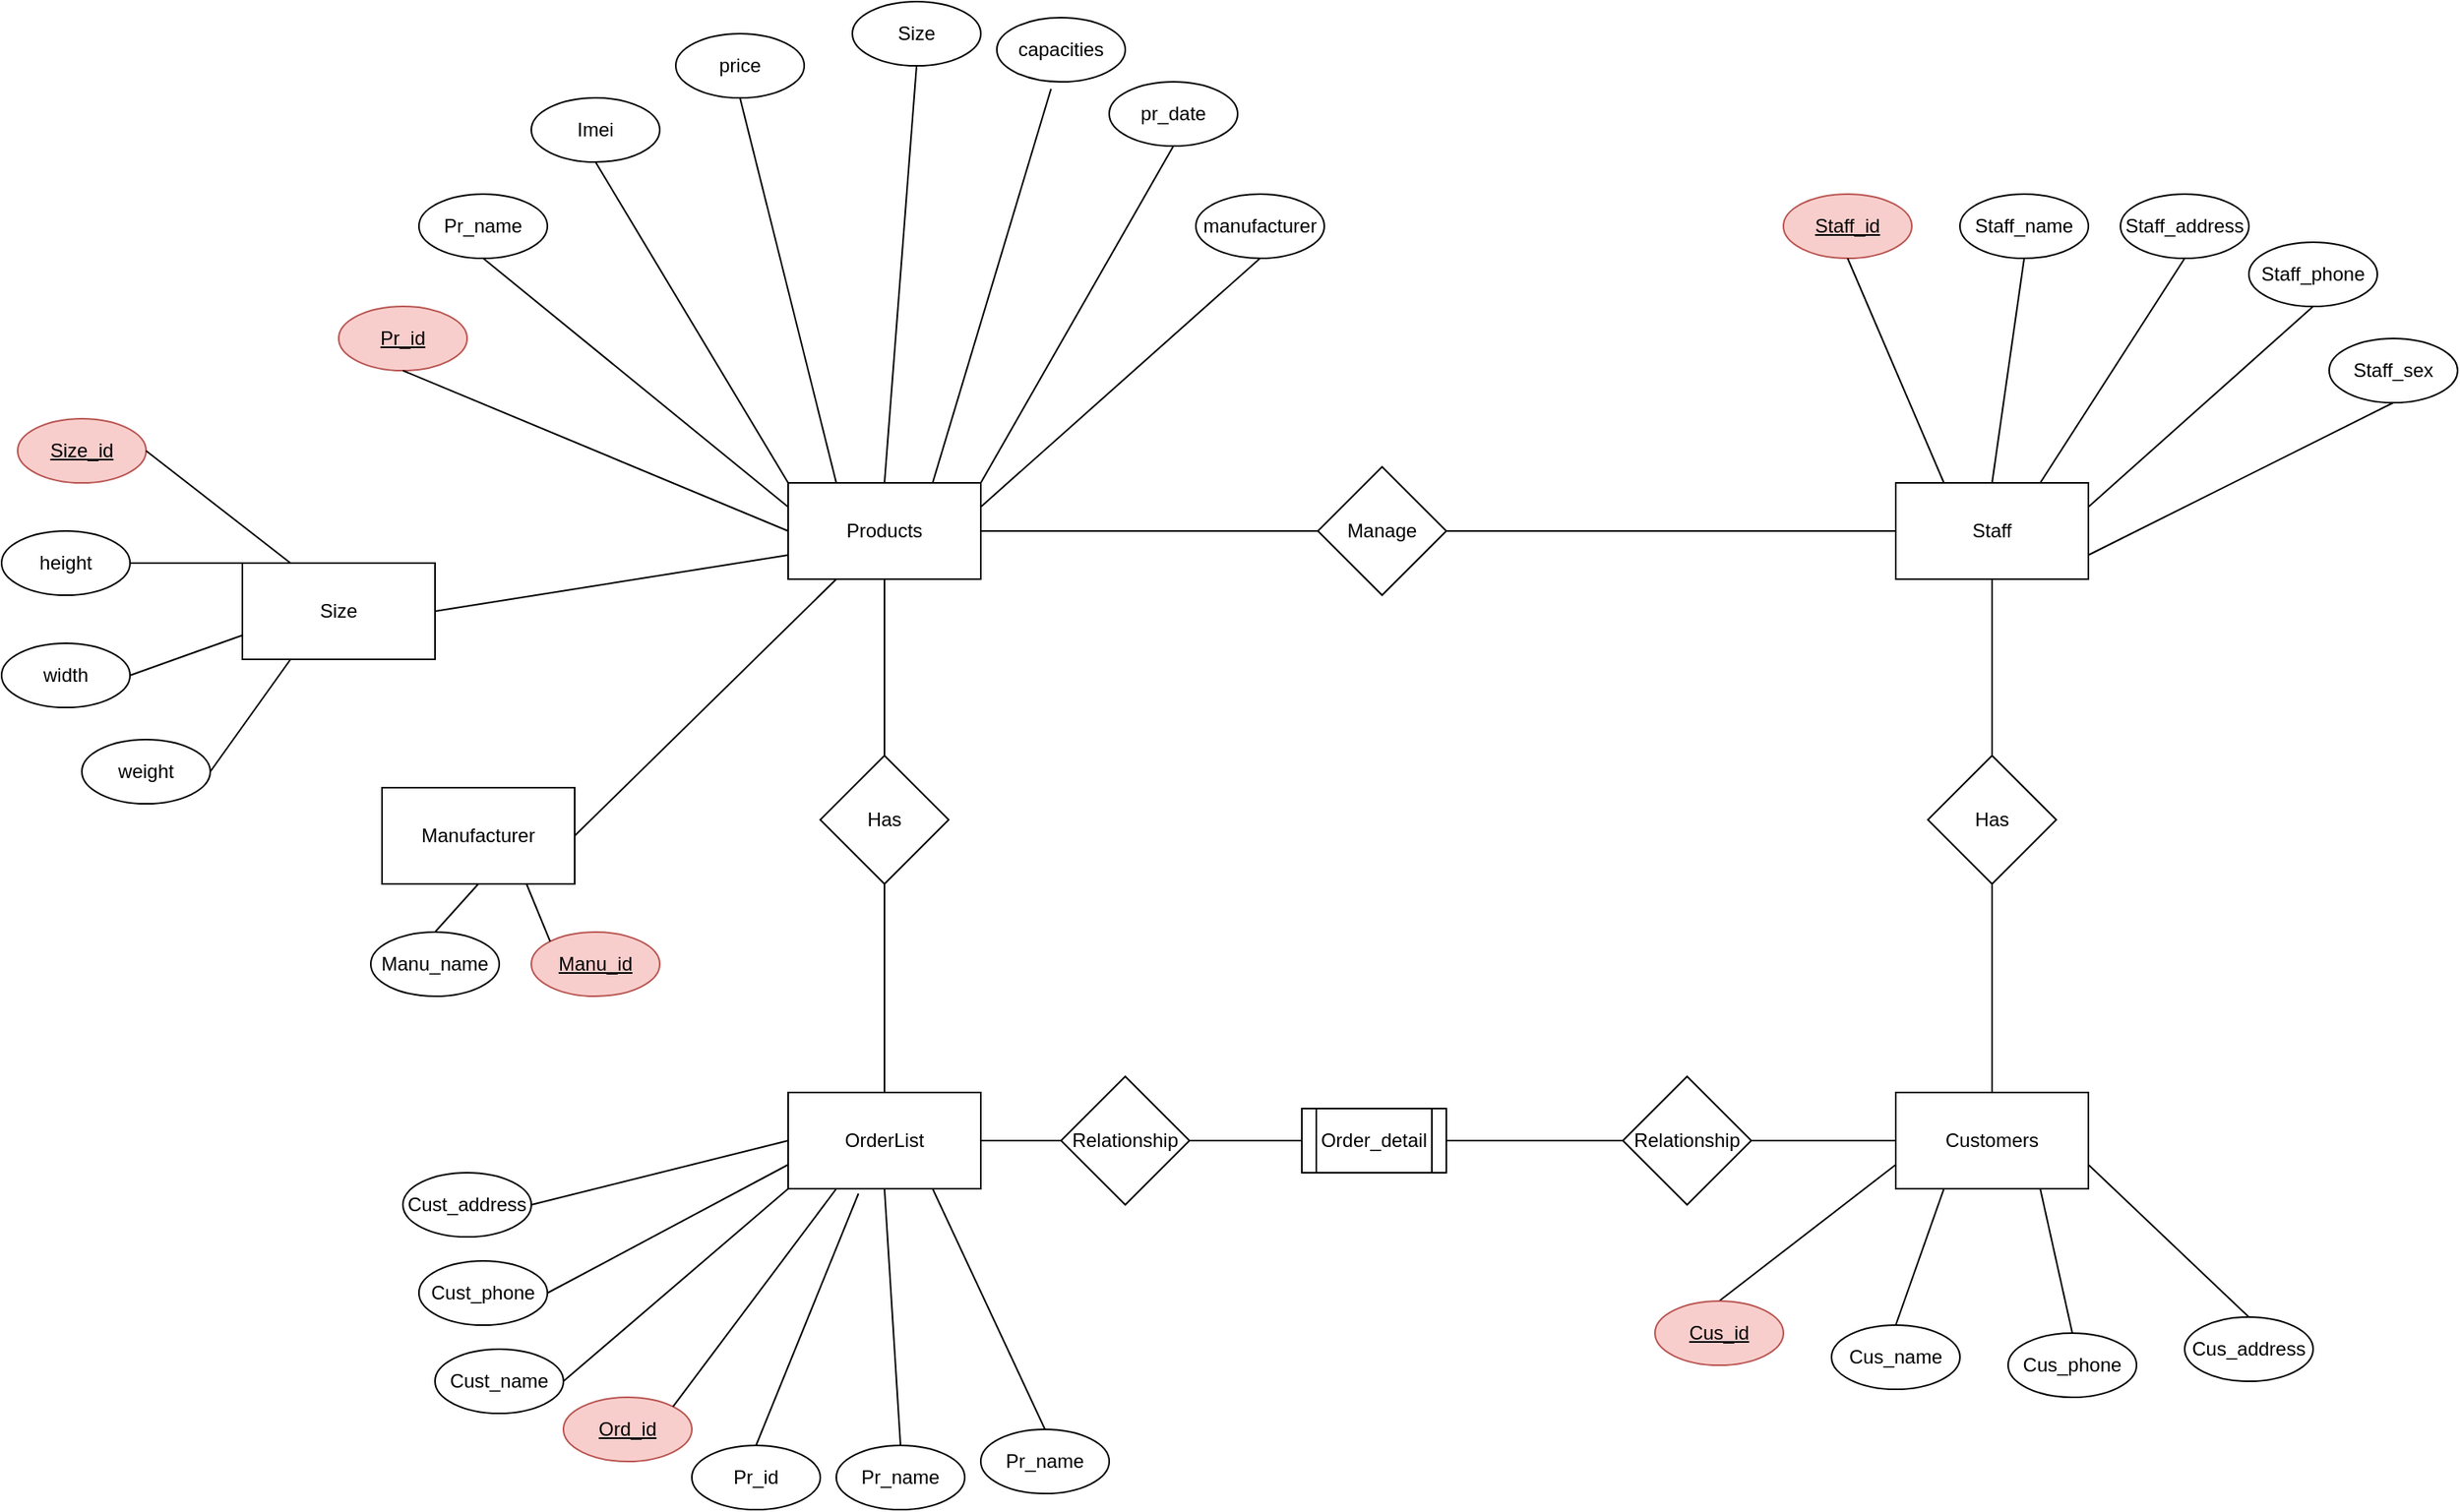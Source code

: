<mxfile version="20.5.3" type="github">
  <diagram id="6y9qO94y8-QIFHaOcOvy" name="Trang-1">
    <mxGraphModel dx="2714" dy="2149" grid="1" gridSize="10" guides="1" tooltips="1" connect="1" arrows="1" fold="1" page="1" pageScale="1" pageWidth="827" pageHeight="1169" math="0" shadow="0">
      <root>
        <mxCell id="0" />
        <mxCell id="1" parent="0" />
        <mxCell id="CcJgX-3sCyBQk0ZpxTx1-1" value="Products" style="rounded=0;whiteSpace=wrap;html=1;" parent="1" vertex="1">
          <mxGeometry x="120" y="100" width="120" height="60" as="geometry" />
        </mxCell>
        <mxCell id="CcJgX-3sCyBQk0ZpxTx1-2" value="Staff&lt;br&gt;" style="rounded=0;whiteSpace=wrap;html=1;" parent="1" vertex="1">
          <mxGeometry x="810" y="100" width="120" height="60" as="geometry" />
        </mxCell>
        <mxCell id="CcJgX-3sCyBQk0ZpxTx1-3" value="OrderList" style="rounded=0;whiteSpace=wrap;html=1;" parent="1" vertex="1">
          <mxGeometry x="120" y="480" width="120" height="60" as="geometry" />
        </mxCell>
        <mxCell id="CcJgX-3sCyBQk0ZpxTx1-4" value="Manufacturer" style="rounded=0;whiteSpace=wrap;html=1;" parent="1" vertex="1">
          <mxGeometry x="-133" y="290" width="120" height="60" as="geometry" />
        </mxCell>
        <mxCell id="CcJgX-3sCyBQk0ZpxTx1-5" value="Customers" style="rounded=0;whiteSpace=wrap;html=1;" parent="1" vertex="1">
          <mxGeometry x="810" y="480" width="120" height="60" as="geometry" />
        </mxCell>
        <mxCell id="CcJgX-3sCyBQk0ZpxTx1-6" value="Order_detail" style="shape=process;whiteSpace=wrap;html=1;backgroundOutline=1;" parent="1" vertex="1">
          <mxGeometry x="440" y="490" width="90" height="40" as="geometry" />
        </mxCell>
        <mxCell id="ICZsSlcjVTVAM1vx2l4i-2" value="&lt;u&gt;Ord_id&lt;/u&gt;" style="ellipse;whiteSpace=wrap;html=1;fillColor=#f8cecc;strokeColor=#b85450;strokeWidth=1;" parent="1" vertex="1">
          <mxGeometry x="-20" y="670" width="80" height="40" as="geometry" />
        </mxCell>
        <mxCell id="ICZsSlcjVTVAM1vx2l4i-3" value="" style="endArrow=none;html=1;rounded=0;entryX=0.25;entryY=1;entryDx=0;entryDy=0;exitX=1;exitY=0;exitDx=0;exitDy=0;" parent="1" source="ICZsSlcjVTVAM1vx2l4i-2" target="CcJgX-3sCyBQk0ZpxTx1-3" edge="1">
          <mxGeometry width="50" height="50" relative="1" as="geometry">
            <mxPoint x="180" y="400" as="sourcePoint" />
            <mxPoint x="230" y="350" as="targetPoint" />
          </mxGeometry>
        </mxCell>
        <mxCell id="ICZsSlcjVTVAM1vx2l4i-4" value="Pr_id&lt;span style=&quot;color: rgba(0, 0, 0, 0); font-family: monospace; font-size: 0px; text-align: start;&quot;&gt;%3CmxGraphModel%3E%3Croot%3E%3CmxCell%20id%3D%220%22%2F%3E%3CmxCell%20id%3D%221%22%20parent%3D%220%22%2F%3E%3CmxCell%20id%3D%222%22%20value%3D%22Manu_id%22%20style%3D%22ellipse%3BwhiteSpace%3Dwrap%3Bhtml%3D1%3B%22%20vertex%3D%221%22%20parent%3D%221%22%3E%3CmxGeometry%20x%3D%22-230%22%20y%3D%2220%22%20width%3D%2280%22%20height%3D%2240%22%20as%3D%22geometry%22%2F%3E%3C%2FmxCell%3E%3C%2Froot%3E%3C%2FmxGraphModel%3E&lt;/span&gt;" style="ellipse;whiteSpace=wrap;html=1;" parent="1" vertex="1">
          <mxGeometry x="60" y="700" width="80" height="40" as="geometry" />
        </mxCell>
        <mxCell id="ICZsSlcjVTVAM1vx2l4i-5" value="" style="endArrow=none;html=1;rounded=0;entryX=0.365;entryY=1.05;entryDx=0;entryDy=0;exitX=0.5;exitY=0;exitDx=0;exitDy=0;entryPerimeter=0;" parent="1" source="ICZsSlcjVTVAM1vx2l4i-4" target="CcJgX-3sCyBQk0ZpxTx1-3" edge="1">
          <mxGeometry width="50" height="50" relative="1" as="geometry">
            <mxPoint x="198.284" y="415.858" as="sourcePoint" />
            <mxPoint x="260" y="360" as="targetPoint" />
          </mxGeometry>
        </mxCell>
        <mxCell id="ICZsSlcjVTVAM1vx2l4i-6" value="" style="endArrow=none;html=1;rounded=0;exitX=1;exitY=0.5;exitDx=0;exitDy=0;entryX=0;entryY=0.5;entryDx=0;entryDy=0;" parent="1" source="CcJgX-3sCyBQk0ZpxTx1-3" target="CcJgX-3sCyBQk0ZpxTx1-6" edge="1">
          <mxGeometry width="50" height="50" relative="1" as="geometry">
            <mxPoint x="280" y="490" as="sourcePoint" />
            <mxPoint x="330" y="440" as="targetPoint" />
          </mxGeometry>
        </mxCell>
        <mxCell id="ICZsSlcjVTVAM1vx2l4i-7" value="" style="endArrow=none;html=1;rounded=0;entryX=0;entryY=0.5;entryDx=0;entryDy=0;exitX=1;exitY=0.5;exitDx=0;exitDy=0;" parent="1" source="CcJgX-3sCyBQk0ZpxTx1-6" target="CcJgX-3sCyBQk0ZpxTx1-5" edge="1">
          <mxGeometry width="50" height="50" relative="1" as="geometry">
            <mxPoint x="530" y="510" as="sourcePoint" />
            <mxPoint x="450" y="520" as="targetPoint" />
          </mxGeometry>
        </mxCell>
        <mxCell id="ICZsSlcjVTVAM1vx2l4i-8" value="" style="endArrow=none;html=1;rounded=0;exitX=0.5;exitY=0;exitDx=0;exitDy=0;entryX=0.5;entryY=1;entryDx=0;entryDy=0;" parent="1" source="CcJgX-3sCyBQk0ZpxTx1-5" target="CcJgX-3sCyBQk0ZpxTx1-2" edge="1">
          <mxGeometry width="50" height="50" relative="1" as="geometry">
            <mxPoint x="850" y="440" as="sourcePoint" />
            <mxPoint x="900" y="390" as="targetPoint" />
          </mxGeometry>
        </mxCell>
        <mxCell id="ICZsSlcjVTVAM1vx2l4i-9" value="" style="endArrow=none;html=1;rounded=0;exitX=0;exitY=0.5;exitDx=0;exitDy=0;entryX=1;entryY=0.5;entryDx=0;entryDy=0;" parent="1" source="CcJgX-3sCyBQk0ZpxTx1-2" target="CcJgX-3sCyBQk0ZpxTx1-1" edge="1">
          <mxGeometry width="50" height="50" relative="1" as="geometry">
            <mxPoint x="880" y="490" as="sourcePoint" />
            <mxPoint x="880" y="170" as="targetPoint" />
          </mxGeometry>
        </mxCell>
        <mxCell id="ICZsSlcjVTVAM1vx2l4i-10" value="" style="endArrow=none;html=1;rounded=0;exitX=0.25;exitY=1;exitDx=0;exitDy=0;entryX=1;entryY=0.5;entryDx=0;entryDy=0;" parent="1" source="CcJgX-3sCyBQk0ZpxTx1-1" target="CcJgX-3sCyBQk0ZpxTx1-4" edge="1">
          <mxGeometry width="50" height="50" relative="1" as="geometry">
            <mxPoint x="890" y="500" as="sourcePoint" />
            <mxPoint x="890" y="180" as="targetPoint" />
          </mxGeometry>
        </mxCell>
        <mxCell id="ICZsSlcjVTVAM1vx2l4i-11" value="Manage" style="rhombus;whiteSpace=wrap;html=1;" parent="1" vertex="1">
          <mxGeometry x="450" y="90" width="80" height="80" as="geometry" />
        </mxCell>
        <mxCell id="ICZsSlcjVTVAM1vx2l4i-12" value="" style="endArrow=none;html=1;rounded=0;entryX=0.5;entryY=1;entryDx=0;entryDy=0;exitX=0.5;exitY=0;exitDx=0;exitDy=0;" parent="1" source="CcJgX-3sCyBQk0ZpxTx1-3" target="CcJgX-3sCyBQk0ZpxTx1-1" edge="1">
          <mxGeometry width="50" height="50" relative="1" as="geometry">
            <mxPoint x="140" y="210" as="sourcePoint" />
            <mxPoint x="190" y="160" as="targetPoint" />
          </mxGeometry>
        </mxCell>
        <mxCell id="ICZsSlcjVTVAM1vx2l4i-13" value="Has" style="rhombus;whiteSpace=wrap;html=1;" parent="1" vertex="1">
          <mxGeometry x="140" y="270" width="80" height="80" as="geometry" />
        </mxCell>
        <mxCell id="ICZsSlcjVTVAM1vx2l4i-14" value="Has" style="rhombus;whiteSpace=wrap;html=1;" parent="1" vertex="1">
          <mxGeometry x="830" y="270" width="80" height="80" as="geometry" />
        </mxCell>
        <mxCell id="ICZsSlcjVTVAM1vx2l4i-15" value="Relationship" style="rhombus;whiteSpace=wrap;html=1;" parent="1" vertex="1">
          <mxGeometry x="290" y="470" width="80" height="80" as="geometry" />
        </mxCell>
        <mxCell id="ICZsSlcjVTVAM1vx2l4i-16" value="Relationship" style="rhombus;whiteSpace=wrap;html=1;" parent="1" vertex="1">
          <mxGeometry x="640" y="470" width="80" height="80" as="geometry" />
        </mxCell>
        <mxCell id="ICZsSlcjVTVAM1vx2l4i-17" value="&lt;u&gt;Manu_id&lt;/u&gt;" style="ellipse;whiteSpace=wrap;html=1;fillColor=#f8cecc;strokeColor=#b85450;" parent="1" vertex="1">
          <mxGeometry x="-40" y="380" width="80" height="40" as="geometry" />
        </mxCell>
        <mxCell id="ICZsSlcjVTVAM1vx2l4i-18" value="Manu_name" style="ellipse;whiteSpace=wrap;html=1;" parent="1" vertex="1">
          <mxGeometry x="-140" y="380" width="80" height="40" as="geometry" />
        </mxCell>
        <mxCell id="ICZsSlcjVTVAM1vx2l4i-19" value="" style="endArrow=none;html=1;rounded=0;entryX=0.75;entryY=1;entryDx=0;entryDy=0;exitX=0;exitY=0;exitDx=0;exitDy=0;" parent="1" source="ICZsSlcjVTVAM1vx2l4i-17" target="CcJgX-3sCyBQk0ZpxTx1-4" edge="1">
          <mxGeometry width="50" height="50" relative="1" as="geometry">
            <mxPoint x="-120" y="390" as="sourcePoint" />
            <mxPoint x="-70" y="340" as="targetPoint" />
          </mxGeometry>
        </mxCell>
        <mxCell id="ICZsSlcjVTVAM1vx2l4i-20" value="" style="endArrow=none;html=1;rounded=0;entryX=0.5;entryY=1;entryDx=0;entryDy=0;exitX=0.5;exitY=0;exitDx=0;exitDy=0;" parent="1" source="ICZsSlcjVTVAM1vx2l4i-18" target="CcJgX-3sCyBQk0ZpxTx1-4" edge="1">
          <mxGeometry width="50" height="50" relative="1" as="geometry">
            <mxPoint x="-120" y="410" as="sourcePoint" />
            <mxPoint x="-70" y="360" as="targetPoint" />
          </mxGeometry>
        </mxCell>
        <mxCell id="AwnWY74mV23i34mTWbRi-2" value="Pr_name&lt;span style=&quot;color: rgba(0, 0, 0, 0); font-family: monospace; font-size: 0px; text-align: start;&quot;&gt;%3CmxGraphModel%3E%3Croot%3E%3CmxCell%20id%3D%220%22%2F%3E%3CmxCell%20id%3D%221%22%20parent%3D%220%22%2F%3E%3CmxCell%20id%3D%222%22%20value%3D%22Manu_id%22%20style%3D%22ellipse%3BwhiteSpace%3Dwrap%3Bhtml%3D1%3B%22%20vertex%3D%221%22%20parent%3D%221%22%3E%3CmxGeometry%20x%3D%22-230%22%20y%3D%2220%22%20width%3D%2280%22%20height%3D%2240%22%20as%3D%22geometry%22%2F%3E%3C%2FmxCell%3E%3C%2Froot%3E%3C%2FmxGraphModel%3E&lt;/span&gt;" style="ellipse;whiteSpace=wrap;html=1;" vertex="1" parent="1">
          <mxGeometry x="150" y="700" width="80" height="40" as="geometry" />
        </mxCell>
        <mxCell id="AwnWY74mV23i34mTWbRi-3" value="" style="endArrow=none;html=1;rounded=0;entryX=0.5;entryY=1;entryDx=0;entryDy=0;exitX=0.5;exitY=0;exitDx=0;exitDy=0;" edge="1" parent="1" source="AwnWY74mV23i34mTWbRi-2" target="CcJgX-3sCyBQk0ZpxTx1-3">
          <mxGeometry width="50" height="50" relative="1" as="geometry">
            <mxPoint x="110" y="710" as="sourcePoint" />
            <mxPoint x="173.8" y="553" as="targetPoint" />
          </mxGeometry>
        </mxCell>
        <mxCell id="AwnWY74mV23i34mTWbRi-4" value="Cust_name" style="ellipse;whiteSpace=wrap;html=1;" vertex="1" parent="1">
          <mxGeometry x="-100" y="640" width="80" height="40" as="geometry" />
        </mxCell>
        <mxCell id="AwnWY74mV23i34mTWbRi-5" value="Cust_phone" style="ellipse;whiteSpace=wrap;html=1;" vertex="1" parent="1">
          <mxGeometry x="-110" y="585" width="80" height="40" as="geometry" />
        </mxCell>
        <mxCell id="AwnWY74mV23i34mTWbRi-6" value="Cust_address" style="ellipse;whiteSpace=wrap;html=1;" vertex="1" parent="1">
          <mxGeometry x="-120" y="530" width="80" height="40" as="geometry" />
        </mxCell>
        <mxCell id="AwnWY74mV23i34mTWbRi-7" value="Pr_name&lt;span style=&quot;color: rgba(0, 0, 0, 0); font-family: monospace; font-size: 0px; text-align: start;&quot;&gt;%3CmxGraphModel%3E%3Croot%3E%3CmxCell%20id%3D%220%22%2F%3E%3CmxCell%20id%3D%221%22%20parent%3D%220%22%2F%3E%3CmxCell%20id%3D%222%22%20value%3D%22Manu_id%22%20style%3D%22ellipse%3BwhiteSpace%3Dwrap%3Bhtml%3D1%3B%22%20vertex%3D%221%22%20parent%3D%221%22%3E%3CmxGeometry%20x%3D%22-230%22%20y%3D%2220%22%20width%3D%2280%22%20height%3D%2240%22%20as%3D%22geometry%22%2F%3E%3C%2FmxCell%3E%3C%2Froot%3E%3C%2FmxGraphModel%3E&lt;/span&gt;" style="ellipse;whiteSpace=wrap;html=1;" vertex="1" parent="1">
          <mxGeometry x="240" y="690" width="80" height="40" as="geometry" />
        </mxCell>
        <mxCell id="AwnWY74mV23i34mTWbRi-8" value="" style="endArrow=none;html=1;rounded=0;entryX=0;entryY=1;entryDx=0;entryDy=0;exitX=1;exitY=0.5;exitDx=0;exitDy=0;" edge="1" parent="1" source="AwnWY74mV23i34mTWbRi-4" target="CcJgX-3sCyBQk0ZpxTx1-3">
          <mxGeometry width="50" height="50" relative="1" as="geometry">
            <mxPoint x="10" y="580" as="sourcePoint" />
            <mxPoint x="60" y="530" as="targetPoint" />
          </mxGeometry>
        </mxCell>
        <mxCell id="AwnWY74mV23i34mTWbRi-9" value="" style="endArrow=none;html=1;rounded=0;entryX=0;entryY=0.75;entryDx=0;entryDy=0;exitX=1;exitY=0.5;exitDx=0;exitDy=0;" edge="1" parent="1" source="AwnWY74mV23i34mTWbRi-5" target="CcJgX-3sCyBQk0ZpxTx1-3">
          <mxGeometry width="50" height="50" relative="1" as="geometry">
            <mxPoint x="-10" y="670" as="sourcePoint" />
            <mxPoint x="130" y="550" as="targetPoint" />
          </mxGeometry>
        </mxCell>
        <mxCell id="AwnWY74mV23i34mTWbRi-10" value="" style="endArrow=none;html=1;rounded=0;entryX=0;entryY=0.5;entryDx=0;entryDy=0;exitX=1;exitY=0.5;exitDx=0;exitDy=0;" edge="1" parent="1" source="AwnWY74mV23i34mTWbRi-6" target="CcJgX-3sCyBQk0ZpxTx1-3">
          <mxGeometry width="50" height="50" relative="1" as="geometry">
            <mxPoint y="680" as="sourcePoint" />
            <mxPoint x="140" y="560" as="targetPoint" />
          </mxGeometry>
        </mxCell>
        <mxCell id="AwnWY74mV23i34mTWbRi-11" value="" style="endArrow=none;html=1;rounded=0;entryX=0.75;entryY=1;entryDx=0;entryDy=0;exitX=0.5;exitY=0;exitDx=0;exitDy=0;" edge="1" parent="1" source="AwnWY74mV23i34mTWbRi-7" target="CcJgX-3sCyBQk0ZpxTx1-3">
          <mxGeometry width="50" height="50" relative="1" as="geometry">
            <mxPoint x="10" y="690" as="sourcePoint" />
            <mxPoint x="150" y="570" as="targetPoint" />
          </mxGeometry>
        </mxCell>
        <mxCell id="AwnWY74mV23i34mTWbRi-12" value="" style="endArrow=none;html=1;rounded=0;entryX=0;entryY=0.75;entryDx=0;entryDy=0;exitX=0.5;exitY=0;exitDx=0;exitDy=0;" edge="1" parent="1" source="AwnWY74mV23i34mTWbRi-13" target="CcJgX-3sCyBQk0ZpxTx1-5">
          <mxGeometry width="50" height="50" relative="1" as="geometry">
            <mxPoint x="770" y="640" as="sourcePoint" />
            <mxPoint x="160" y="580" as="targetPoint" />
          </mxGeometry>
        </mxCell>
        <mxCell id="AwnWY74mV23i34mTWbRi-13" value="&lt;u&gt;Cus_id&lt;/u&gt;" style="ellipse;whiteSpace=wrap;html=1;fillColor=#f8cecc;strokeColor=#b85450;" vertex="1" parent="1">
          <mxGeometry x="660" y="610" width="80" height="40" as="geometry" />
        </mxCell>
        <mxCell id="AwnWY74mV23i34mTWbRi-14" value="Cus_name" style="ellipse;whiteSpace=wrap;html=1;" vertex="1" parent="1">
          <mxGeometry x="770" y="625" width="80" height="40" as="geometry" />
        </mxCell>
        <mxCell id="AwnWY74mV23i34mTWbRi-15" value="Cus_phone" style="ellipse;whiteSpace=wrap;html=1;" vertex="1" parent="1">
          <mxGeometry x="880" y="630" width="80" height="40" as="geometry" />
        </mxCell>
        <mxCell id="AwnWY74mV23i34mTWbRi-16" value="Cus_address" style="ellipse;whiteSpace=wrap;html=1;" vertex="1" parent="1">
          <mxGeometry x="990" y="620" width="80" height="40" as="geometry" />
        </mxCell>
        <mxCell id="AwnWY74mV23i34mTWbRi-18" value="" style="endArrow=none;html=1;rounded=0;entryX=0.25;entryY=1;entryDx=0;entryDy=0;exitX=0.5;exitY=0;exitDx=0;exitDy=0;" edge="1" parent="1" source="AwnWY74mV23i34mTWbRi-14" target="CcJgX-3sCyBQk0ZpxTx1-5">
          <mxGeometry width="50" height="50" relative="1" as="geometry">
            <mxPoint x="830" y="590" as="sourcePoint" />
            <mxPoint x="880" y="540" as="targetPoint" />
          </mxGeometry>
        </mxCell>
        <mxCell id="AwnWY74mV23i34mTWbRi-19" value="" style="endArrow=none;html=1;rounded=0;entryX=0.75;entryY=1;entryDx=0;entryDy=0;exitX=0.5;exitY=0;exitDx=0;exitDy=0;" edge="1" parent="1" source="AwnWY74mV23i34mTWbRi-15" target="CcJgX-3sCyBQk0ZpxTx1-5">
          <mxGeometry width="50" height="50" relative="1" as="geometry">
            <mxPoint x="820" y="635" as="sourcePoint" />
            <mxPoint x="850" y="550" as="targetPoint" />
          </mxGeometry>
        </mxCell>
        <mxCell id="AwnWY74mV23i34mTWbRi-20" value="" style="endArrow=none;html=1;rounded=0;entryX=1;entryY=0.75;entryDx=0;entryDy=0;exitX=0.5;exitY=0;exitDx=0;exitDy=0;" edge="1" parent="1" source="AwnWY74mV23i34mTWbRi-16" target="CcJgX-3sCyBQk0ZpxTx1-5">
          <mxGeometry width="50" height="50" relative="1" as="geometry">
            <mxPoint x="830" y="645" as="sourcePoint" />
            <mxPoint x="860" y="560" as="targetPoint" />
          </mxGeometry>
        </mxCell>
        <mxCell id="AwnWY74mV23i34mTWbRi-21" value="&lt;u&gt;Staff_id&lt;/u&gt;" style="ellipse;whiteSpace=wrap;html=1;fillColor=#f8cecc;strokeColor=#b85450;" vertex="1" parent="1">
          <mxGeometry x="740" y="-80" width="80" height="40" as="geometry" />
        </mxCell>
        <mxCell id="AwnWY74mV23i34mTWbRi-22" value="Staff_name" style="ellipse;whiteSpace=wrap;html=1;" vertex="1" parent="1">
          <mxGeometry x="850" y="-80" width="80" height="40" as="geometry" />
        </mxCell>
        <mxCell id="AwnWY74mV23i34mTWbRi-23" value="Staff_address" style="ellipse;whiteSpace=wrap;html=1;" vertex="1" parent="1">
          <mxGeometry x="950" y="-80" width="80" height="40" as="geometry" />
        </mxCell>
        <mxCell id="AwnWY74mV23i34mTWbRi-24" value="Staff_phone" style="ellipse;whiteSpace=wrap;html=1;" vertex="1" parent="1">
          <mxGeometry x="1030" y="-50" width="80" height="40" as="geometry" />
        </mxCell>
        <mxCell id="AwnWY74mV23i34mTWbRi-25" value="Staff_sex" style="ellipse;whiteSpace=wrap;html=1;" vertex="1" parent="1">
          <mxGeometry x="1080" y="10" width="80" height="40" as="geometry" />
        </mxCell>
        <mxCell id="AwnWY74mV23i34mTWbRi-26" value="" style="endArrow=none;html=1;rounded=0;entryX=0.25;entryY=0;entryDx=0;entryDy=0;exitX=0.5;exitY=1;exitDx=0;exitDy=0;" edge="1" parent="1" source="AwnWY74mV23i34mTWbRi-21" target="CcJgX-3sCyBQk0ZpxTx1-2">
          <mxGeometry width="50" height="50" relative="1" as="geometry">
            <mxPoint x="1010" y="120" as="sourcePoint" />
            <mxPoint x="940" y="535" as="targetPoint" />
          </mxGeometry>
        </mxCell>
        <mxCell id="AwnWY74mV23i34mTWbRi-27" value="" style="endArrow=none;html=1;rounded=0;entryX=0.5;entryY=0;entryDx=0;entryDy=0;exitX=0.5;exitY=1;exitDx=0;exitDy=0;" edge="1" parent="1" source="AwnWY74mV23i34mTWbRi-22" target="CcJgX-3sCyBQk0ZpxTx1-2">
          <mxGeometry width="50" height="50" relative="1" as="geometry">
            <mxPoint x="790" y="-30" as="sourcePoint" />
            <mxPoint x="850" y="110" as="targetPoint" />
          </mxGeometry>
        </mxCell>
        <mxCell id="AwnWY74mV23i34mTWbRi-28" value="" style="endArrow=none;html=1;rounded=0;entryX=0.75;entryY=0;entryDx=0;entryDy=0;exitX=0.5;exitY=1;exitDx=0;exitDy=0;" edge="1" parent="1" source="AwnWY74mV23i34mTWbRi-23" target="CcJgX-3sCyBQk0ZpxTx1-2">
          <mxGeometry width="50" height="50" relative="1" as="geometry">
            <mxPoint x="900" y="-30" as="sourcePoint" />
            <mxPoint x="880" y="110" as="targetPoint" />
          </mxGeometry>
        </mxCell>
        <mxCell id="AwnWY74mV23i34mTWbRi-29" value="" style="endArrow=none;html=1;rounded=0;entryX=1;entryY=0.25;entryDx=0;entryDy=0;exitX=0.5;exitY=1;exitDx=0;exitDy=0;" edge="1" parent="1" source="AwnWY74mV23i34mTWbRi-24" target="CcJgX-3sCyBQk0ZpxTx1-2">
          <mxGeometry width="50" height="50" relative="1" as="geometry">
            <mxPoint x="1000" y="-30" as="sourcePoint" />
            <mxPoint x="910" y="110" as="targetPoint" />
          </mxGeometry>
        </mxCell>
        <mxCell id="AwnWY74mV23i34mTWbRi-30" value="" style="endArrow=none;html=1;rounded=0;entryX=1;entryY=0.75;entryDx=0;entryDy=0;exitX=0.5;exitY=1;exitDx=0;exitDy=0;" edge="1" parent="1" source="AwnWY74mV23i34mTWbRi-25" target="CcJgX-3sCyBQk0ZpxTx1-2">
          <mxGeometry width="50" height="50" relative="1" as="geometry">
            <mxPoint x="1080" as="sourcePoint" />
            <mxPoint x="940" y="125" as="targetPoint" />
          </mxGeometry>
        </mxCell>
        <mxCell id="AwnWY74mV23i34mTWbRi-31" value="Pr_name" style="ellipse;whiteSpace=wrap;html=1;" vertex="1" parent="1">
          <mxGeometry x="-110" y="-80" width="80" height="40" as="geometry" />
        </mxCell>
        <mxCell id="AwnWY74mV23i34mTWbRi-32" value="Imei" style="ellipse;whiteSpace=wrap;html=1;" vertex="1" parent="1">
          <mxGeometry x="-40" y="-140" width="80" height="40" as="geometry" />
        </mxCell>
        <mxCell id="AwnWY74mV23i34mTWbRi-33" value="price" style="ellipse;whiteSpace=wrap;html=1;" vertex="1" parent="1">
          <mxGeometry x="50" y="-180" width="80" height="40" as="geometry" />
        </mxCell>
        <mxCell id="AwnWY74mV23i34mTWbRi-35" value="&lt;u&gt;Pr_id&lt;/u&gt;" style="ellipse;whiteSpace=wrap;html=1;fillColor=#f8cecc;strokeColor=#b85450;" vertex="1" parent="1">
          <mxGeometry x="-160" y="-10" width="80" height="40" as="geometry" />
        </mxCell>
        <mxCell id="AwnWY74mV23i34mTWbRi-37" value="capacities" style="ellipse;whiteSpace=wrap;html=1;" vertex="1" parent="1">
          <mxGeometry x="250" y="-190" width="80" height="40" as="geometry" />
        </mxCell>
        <mxCell id="AwnWY74mV23i34mTWbRi-39" value="pr_date" style="ellipse;whiteSpace=wrap;html=1;" vertex="1" parent="1">
          <mxGeometry x="320" y="-150" width="80" height="40" as="geometry" />
        </mxCell>
        <mxCell id="AwnWY74mV23i34mTWbRi-40" value="manufacturer" style="ellipse;whiteSpace=wrap;html=1;" vertex="1" parent="1">
          <mxGeometry x="374" y="-80" width="80" height="40" as="geometry" />
        </mxCell>
        <mxCell id="AwnWY74mV23i34mTWbRi-41" value="" style="endArrow=none;html=1;rounded=0;exitX=0;exitY=0.5;exitDx=0;exitDy=0;entryX=0.5;entryY=1;entryDx=0;entryDy=0;" edge="1" parent="1" source="CcJgX-3sCyBQk0ZpxTx1-1" target="AwnWY74mV23i34mTWbRi-35">
          <mxGeometry width="50" height="50" relative="1" as="geometry">
            <mxPoint x="110" y="-20" as="sourcePoint" />
            <mxPoint x="160" y="-70" as="targetPoint" />
          </mxGeometry>
        </mxCell>
        <mxCell id="AwnWY74mV23i34mTWbRi-42" value="" style="endArrow=none;html=1;rounded=0;exitX=0;exitY=0.25;exitDx=0;exitDy=0;entryX=0.5;entryY=1;entryDx=0;entryDy=0;" edge="1" parent="1" source="CcJgX-3sCyBQk0ZpxTx1-1" target="AwnWY74mV23i34mTWbRi-31">
          <mxGeometry width="50" height="50" relative="1" as="geometry">
            <mxPoint x="130" y="140" as="sourcePoint" />
            <mxPoint x="-120" y="40" as="targetPoint" />
          </mxGeometry>
        </mxCell>
        <mxCell id="AwnWY74mV23i34mTWbRi-43" value="" style="endArrow=none;html=1;rounded=0;exitX=0;exitY=0;exitDx=0;exitDy=0;entryX=0.5;entryY=1;entryDx=0;entryDy=0;" edge="1" parent="1" source="CcJgX-3sCyBQk0ZpxTx1-1" target="AwnWY74mV23i34mTWbRi-32">
          <mxGeometry width="50" height="50" relative="1" as="geometry">
            <mxPoint x="130" y="140" as="sourcePoint" />
            <mxPoint x="-160" y="60" as="targetPoint" />
          </mxGeometry>
        </mxCell>
        <mxCell id="AwnWY74mV23i34mTWbRi-44" value="" style="endArrow=none;html=1;rounded=0;exitX=0.25;exitY=0;exitDx=0;exitDy=0;entryX=0.5;entryY=1;entryDx=0;entryDy=0;" edge="1" parent="1" source="CcJgX-3sCyBQk0ZpxTx1-1" target="AwnWY74mV23i34mTWbRi-33">
          <mxGeometry width="50" height="50" relative="1" as="geometry">
            <mxPoint x="130" y="110" as="sourcePoint" />
            <mxPoint x="-70" y="-100" as="targetPoint" />
          </mxGeometry>
        </mxCell>
        <mxCell id="AwnWY74mV23i34mTWbRi-48" value="" style="endArrow=none;html=1;rounded=0;exitX=0.75;exitY=0;exitDx=0;exitDy=0;entryX=0.422;entryY=1.11;entryDx=0;entryDy=0;entryPerimeter=0;" edge="1" parent="1" source="CcJgX-3sCyBQk0ZpxTx1-1" target="AwnWY74mV23i34mTWbRi-37">
          <mxGeometry width="50" height="50" relative="1" as="geometry">
            <mxPoint x="250" y="110" as="sourcePoint" />
            <mxPoint x="330" y="-170" as="targetPoint" />
          </mxGeometry>
        </mxCell>
        <mxCell id="AwnWY74mV23i34mTWbRi-49" value="" style="endArrow=none;html=1;rounded=0;exitX=1;exitY=0;exitDx=0;exitDy=0;entryX=0.5;entryY=1;entryDx=0;entryDy=0;" edge="1" parent="1" source="CcJgX-3sCyBQk0ZpxTx1-1" target="AwnWY74mV23i34mTWbRi-39">
          <mxGeometry width="50" height="50" relative="1" as="geometry">
            <mxPoint x="250" y="125" as="sourcePoint" />
            <mxPoint x="393.76" y="-105.6" as="targetPoint" />
          </mxGeometry>
        </mxCell>
        <mxCell id="AwnWY74mV23i34mTWbRi-50" value="" style="endArrow=none;html=1;rounded=0;exitX=1;exitY=0.25;exitDx=0;exitDy=0;entryX=0.5;entryY=1;entryDx=0;entryDy=0;" edge="1" parent="1" source="CcJgX-3sCyBQk0ZpxTx1-1" target="AwnWY74mV23i34mTWbRi-40">
          <mxGeometry width="50" height="50" relative="1" as="geometry">
            <mxPoint x="250" y="155" as="sourcePoint" />
            <mxPoint x="430" y="-40" as="targetPoint" />
          </mxGeometry>
        </mxCell>
        <mxCell id="AwnWY74mV23i34mTWbRi-52" value="Size" style="ellipse;whiteSpace=wrap;html=1;strokeWidth=1;" vertex="1" parent="1">
          <mxGeometry x="160" y="-200" width="80" height="40" as="geometry" />
        </mxCell>
        <mxCell id="AwnWY74mV23i34mTWbRi-53" value="" style="endArrow=none;html=1;rounded=0;entryX=0.5;entryY=1;entryDx=0;entryDy=0;exitX=0.5;exitY=0;exitDx=0;exitDy=0;" edge="1" parent="1" source="CcJgX-3sCyBQk0ZpxTx1-1" target="AwnWY74mV23i34mTWbRi-52">
          <mxGeometry width="50" height="50" relative="1" as="geometry">
            <mxPoint x="180" y="-100" as="sourcePoint" />
            <mxPoint x="230" y="-150" as="targetPoint" />
          </mxGeometry>
        </mxCell>
        <mxCell id="AwnWY74mV23i34mTWbRi-54" style="edgeStyle=orthogonalEdgeStyle;rounded=0;orthogonalLoop=1;jettySize=auto;html=1;exitX=0.5;exitY=1;exitDx=0;exitDy=0;" edge="1" parent="1" source="AwnWY74mV23i34mTWbRi-35" target="AwnWY74mV23i34mTWbRi-35">
          <mxGeometry relative="1" as="geometry" />
        </mxCell>
        <mxCell id="AwnWY74mV23i34mTWbRi-55" value="Size" style="rounded=0;whiteSpace=wrap;html=1;" vertex="1" parent="1">
          <mxGeometry x="-220" y="150" width="120" height="60" as="geometry" />
        </mxCell>
        <mxCell id="AwnWY74mV23i34mTWbRi-56" value="width" style="ellipse;whiteSpace=wrap;html=1;" vertex="1" parent="1">
          <mxGeometry x="-370" y="200" width="80" height="40" as="geometry" />
        </mxCell>
        <mxCell id="AwnWY74mV23i34mTWbRi-57" value="height" style="ellipse;whiteSpace=wrap;html=1;" vertex="1" parent="1">
          <mxGeometry x="-370" y="130" width="80" height="40" as="geometry" />
        </mxCell>
        <mxCell id="AwnWY74mV23i34mTWbRi-58" value="" style="endArrow=none;html=1;rounded=0;entryX=0;entryY=0.75;entryDx=0;entryDy=0;exitX=1;exitY=0.5;exitDx=0;exitDy=0;" edge="1" parent="1" source="AwnWY74mV23i34mTWbRi-56" target="AwnWY74mV23i34mTWbRi-55">
          <mxGeometry width="50" height="50" relative="1" as="geometry">
            <mxPoint x="-210" y="240" as="sourcePoint" />
            <mxPoint x="-160" y="190" as="targetPoint" />
          </mxGeometry>
        </mxCell>
        <mxCell id="AwnWY74mV23i34mTWbRi-59" value="" style="endArrow=none;html=1;rounded=0;entryX=0;entryY=0;entryDx=0;entryDy=0;exitX=1;exitY=0.5;exitDx=0;exitDy=0;" edge="1" parent="1" source="AwnWY74mV23i34mTWbRi-57" target="AwnWY74mV23i34mTWbRi-55">
          <mxGeometry width="50" height="50" relative="1" as="geometry">
            <mxPoint x="-210" y="260" as="sourcePoint" />
            <mxPoint x="-160" y="210" as="targetPoint" />
          </mxGeometry>
        </mxCell>
        <mxCell id="AwnWY74mV23i34mTWbRi-60" value="" style="endArrow=none;html=1;rounded=0;entryX=0;entryY=0.75;entryDx=0;entryDy=0;exitX=1;exitY=0.5;exitDx=0;exitDy=0;" edge="1" parent="1" source="AwnWY74mV23i34mTWbRi-55" target="CcJgX-3sCyBQk0ZpxTx1-1">
          <mxGeometry width="50" height="50" relative="1" as="geometry">
            <mxPoint x="50" y="190" as="sourcePoint" />
            <mxPoint x="100" y="140" as="targetPoint" />
          </mxGeometry>
        </mxCell>
        <mxCell id="AwnWY74mV23i34mTWbRi-61" value="weight" style="ellipse;whiteSpace=wrap;html=1;" vertex="1" parent="1">
          <mxGeometry x="-320" y="260" width="80" height="40" as="geometry" />
        </mxCell>
        <mxCell id="AwnWY74mV23i34mTWbRi-62" value="" style="endArrow=none;html=1;rounded=0;entryX=0.25;entryY=1;entryDx=0;entryDy=0;exitX=1;exitY=0.5;exitDx=0;exitDy=0;" edge="1" parent="1" source="AwnWY74mV23i34mTWbRi-61" target="AwnWY74mV23i34mTWbRi-55">
          <mxGeometry width="50" height="50" relative="1" as="geometry">
            <mxPoint x="-290" y="200" as="sourcePoint" />
            <mxPoint x="-210" y="205" as="targetPoint" />
          </mxGeometry>
        </mxCell>
        <mxCell id="AwnWY74mV23i34mTWbRi-64" value="&lt;u&gt;Size_id&lt;/u&gt;" style="ellipse;whiteSpace=wrap;html=1;fillColor=#f8cecc;strokeColor=#b85450;" vertex="1" parent="1">
          <mxGeometry x="-360" y="60" width="80" height="40" as="geometry" />
        </mxCell>
        <mxCell id="AwnWY74mV23i34mTWbRi-65" value="" style="endArrow=none;html=1;rounded=0;entryX=0.25;entryY=0;entryDx=0;entryDy=0;exitX=1;exitY=0.5;exitDx=0;exitDy=0;" edge="1" parent="1" source="AwnWY74mV23i34mTWbRi-64" target="AwnWY74mV23i34mTWbRi-55">
          <mxGeometry width="50" height="50" relative="1" as="geometry">
            <mxPoint x="-280" y="160" as="sourcePoint" />
            <mxPoint x="-210" y="160" as="targetPoint" />
          </mxGeometry>
        </mxCell>
      </root>
    </mxGraphModel>
  </diagram>
</mxfile>
